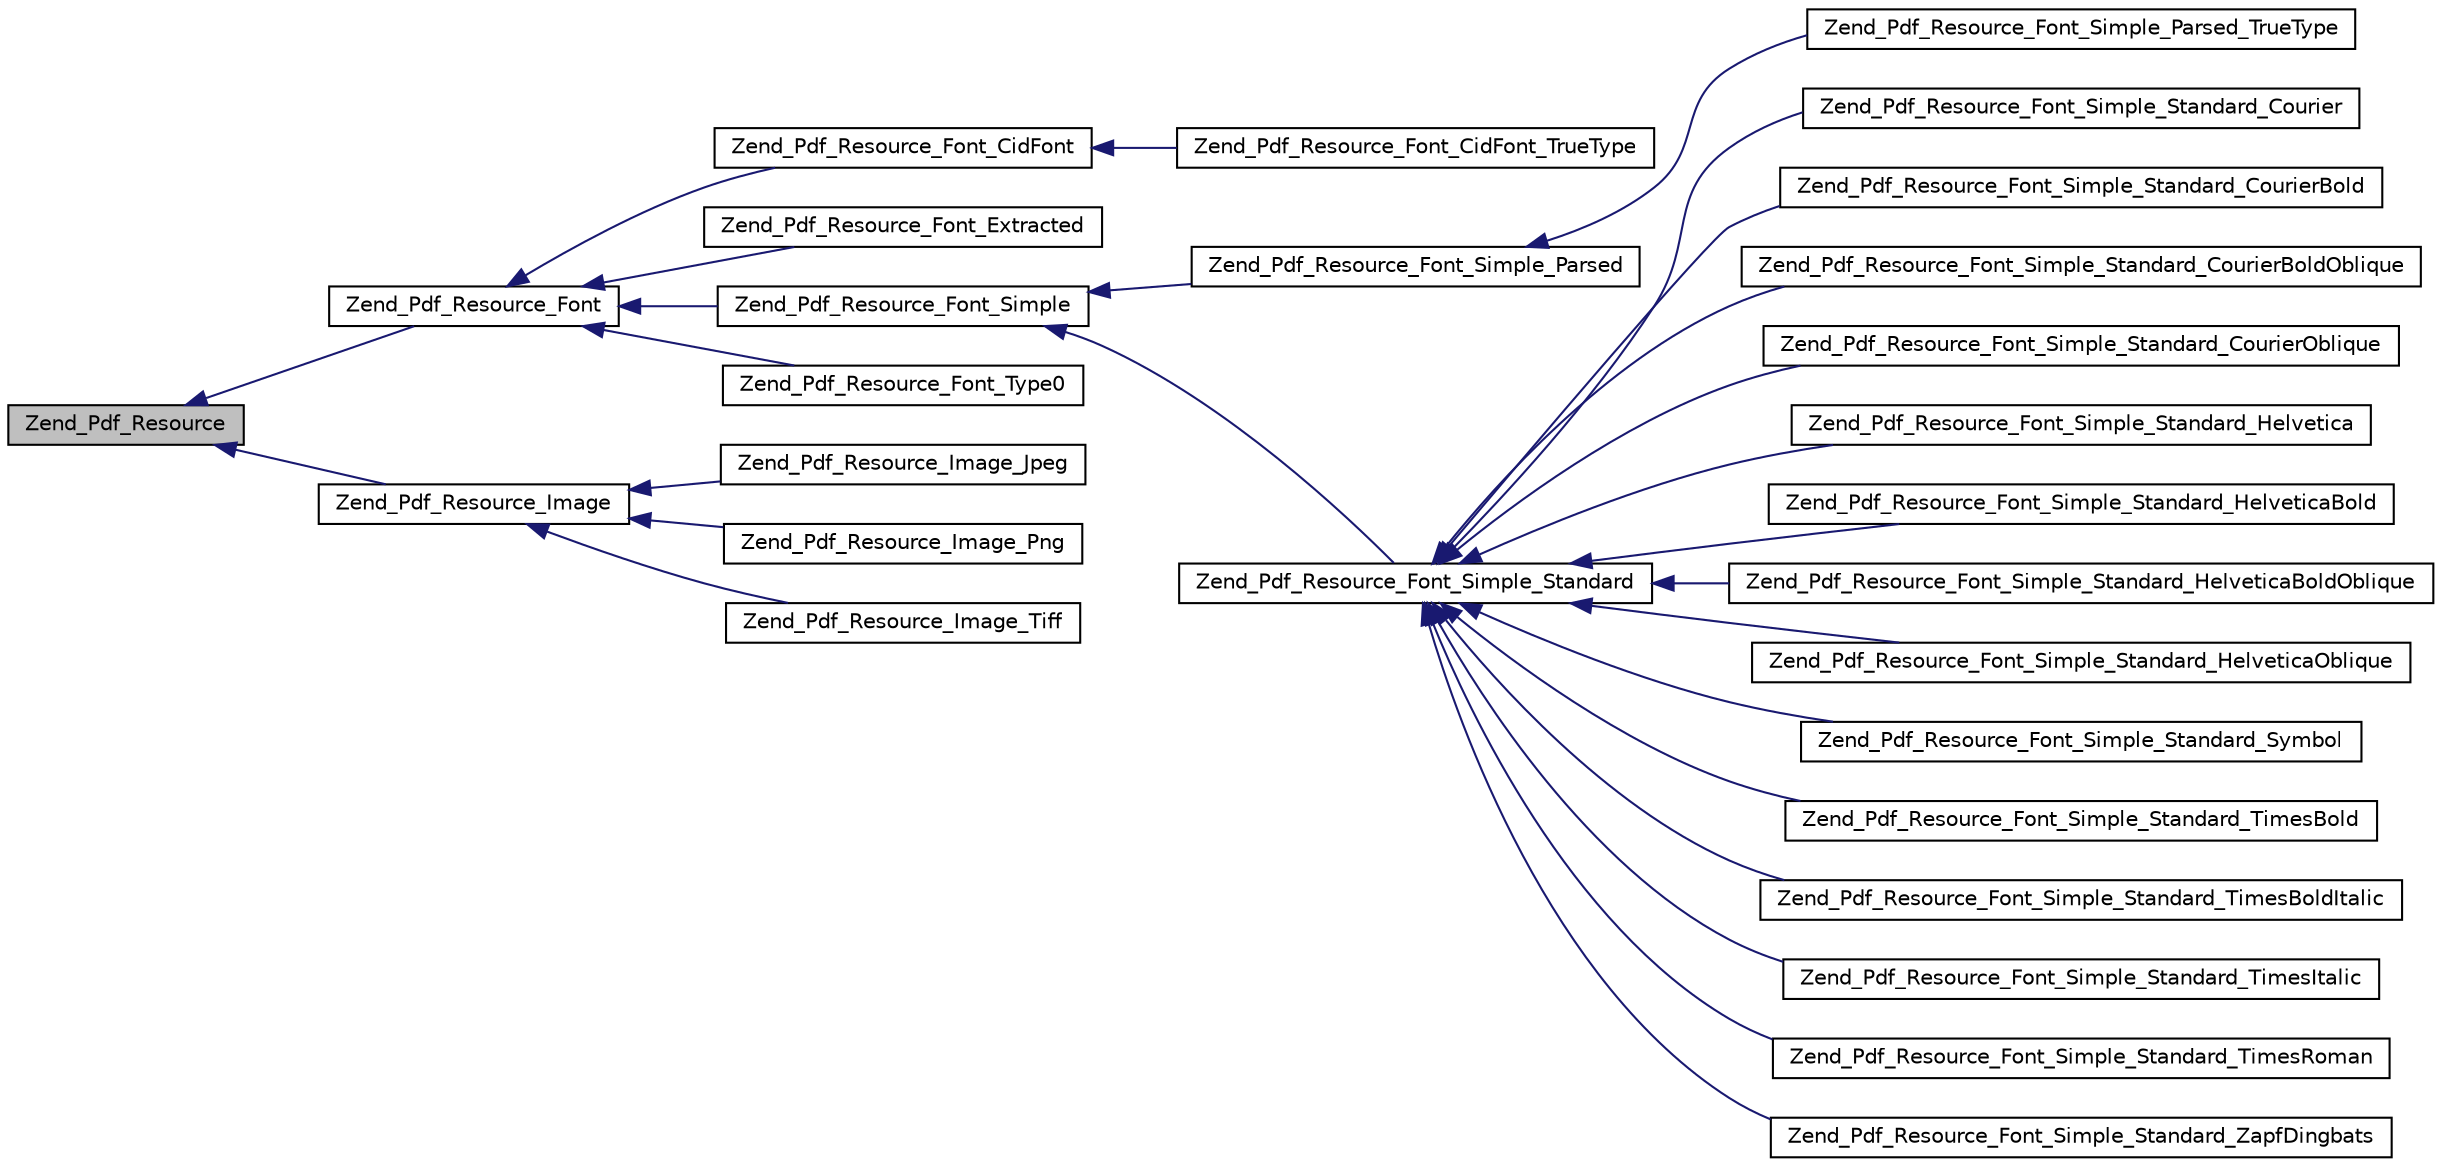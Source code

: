 digraph G
{
  edge [fontname="Helvetica",fontsize="10",labelfontname="Helvetica",labelfontsize="10"];
  node [fontname="Helvetica",fontsize="10",shape=record];
  rankdir="LR";
  Node1 [label="Zend_Pdf_Resource",height=0.2,width=0.4,color="black", fillcolor="grey75", style="filled" fontcolor="black"];
  Node1 -> Node2 [dir="back",color="midnightblue",fontsize="10",style="solid",fontname="Helvetica"];
  Node2 [label="Zend_Pdf_Resource_Font",height=0.2,width=0.4,color="black", fillcolor="white", style="filled",URL="$class_zend___pdf___resource___font.html"];
  Node2 -> Node3 [dir="back",color="midnightblue",fontsize="10",style="solid",fontname="Helvetica"];
  Node3 [label="Zend_Pdf_Resource_Font_CidFont",height=0.2,width=0.4,color="black", fillcolor="white", style="filled",URL="$class_zend___pdf___resource___font___cid_font.html"];
  Node3 -> Node4 [dir="back",color="midnightblue",fontsize="10",style="solid",fontname="Helvetica"];
  Node4 [label="Zend_Pdf_Resource_Font_CidFont_TrueType",height=0.2,width=0.4,color="black", fillcolor="white", style="filled",URL="$class_zend___pdf___resource___font___cid_font___true_type.html"];
  Node2 -> Node5 [dir="back",color="midnightblue",fontsize="10",style="solid",fontname="Helvetica"];
  Node5 [label="Zend_Pdf_Resource_Font_Extracted",height=0.2,width=0.4,color="black", fillcolor="white", style="filled",URL="$class_zend___pdf___resource___font___extracted.html"];
  Node2 -> Node6 [dir="back",color="midnightblue",fontsize="10",style="solid",fontname="Helvetica"];
  Node6 [label="Zend_Pdf_Resource_Font_Simple",height=0.2,width=0.4,color="black", fillcolor="white", style="filled",URL="$class_zend___pdf___resource___font___simple.html"];
  Node6 -> Node7 [dir="back",color="midnightblue",fontsize="10",style="solid",fontname="Helvetica"];
  Node7 [label="Zend_Pdf_Resource_Font_Simple_Parsed",height=0.2,width=0.4,color="black", fillcolor="white", style="filled",URL="$class_zend___pdf___resource___font___simple___parsed.html"];
  Node7 -> Node8 [dir="back",color="midnightblue",fontsize="10",style="solid",fontname="Helvetica"];
  Node8 [label="Zend_Pdf_Resource_Font_Simple_Parsed_TrueType",height=0.2,width=0.4,color="black", fillcolor="white", style="filled",URL="$class_zend___pdf___resource___font___simple___parsed___true_type.html"];
  Node6 -> Node9 [dir="back",color="midnightblue",fontsize="10",style="solid",fontname="Helvetica"];
  Node9 [label="Zend_Pdf_Resource_Font_Simple_Standard",height=0.2,width=0.4,color="black", fillcolor="white", style="filled",URL="$class_zend___pdf___resource___font___simple___standard.html"];
  Node9 -> Node10 [dir="back",color="midnightblue",fontsize="10",style="solid",fontname="Helvetica"];
  Node10 [label="Zend_Pdf_Resource_Font_Simple_Standard_Courier",height=0.2,width=0.4,color="black", fillcolor="white", style="filled",URL="$class_zend___pdf___resource___font___simple___standard___courier.html"];
  Node9 -> Node11 [dir="back",color="midnightblue",fontsize="10",style="solid",fontname="Helvetica"];
  Node11 [label="Zend_Pdf_Resource_Font_Simple_Standard_CourierBold",height=0.2,width=0.4,color="black", fillcolor="white", style="filled",URL="$class_zend___pdf___resource___font___simple___standard___courier_bold.html"];
  Node9 -> Node12 [dir="back",color="midnightblue",fontsize="10",style="solid",fontname="Helvetica"];
  Node12 [label="Zend_Pdf_Resource_Font_Simple_Standard_CourierBoldOblique",height=0.2,width=0.4,color="black", fillcolor="white", style="filled",URL="$class_zend___pdf___resource___font___simple___standard___courier_bold_oblique.html"];
  Node9 -> Node13 [dir="back",color="midnightblue",fontsize="10",style="solid",fontname="Helvetica"];
  Node13 [label="Zend_Pdf_Resource_Font_Simple_Standard_CourierOblique",height=0.2,width=0.4,color="black", fillcolor="white", style="filled",URL="$class_zend___pdf___resource___font___simple___standard___courier_oblique.html"];
  Node9 -> Node14 [dir="back",color="midnightblue",fontsize="10",style="solid",fontname="Helvetica"];
  Node14 [label="Zend_Pdf_Resource_Font_Simple_Standard_Helvetica",height=0.2,width=0.4,color="black", fillcolor="white", style="filled",URL="$class_zend___pdf___resource___font___simple___standard___helvetica.html"];
  Node9 -> Node15 [dir="back",color="midnightblue",fontsize="10",style="solid",fontname="Helvetica"];
  Node15 [label="Zend_Pdf_Resource_Font_Simple_Standard_HelveticaBold",height=0.2,width=0.4,color="black", fillcolor="white", style="filled",URL="$class_zend___pdf___resource___font___simple___standard___helvetica_bold.html"];
  Node9 -> Node16 [dir="back",color="midnightblue",fontsize="10",style="solid",fontname="Helvetica"];
  Node16 [label="Zend_Pdf_Resource_Font_Simple_Standard_HelveticaBoldOblique",height=0.2,width=0.4,color="black", fillcolor="white", style="filled",URL="$class_zend___pdf___resource___font___simple___standard___helvetica_bold_oblique.html"];
  Node9 -> Node17 [dir="back",color="midnightblue",fontsize="10",style="solid",fontname="Helvetica"];
  Node17 [label="Zend_Pdf_Resource_Font_Simple_Standard_HelveticaOblique",height=0.2,width=0.4,color="black", fillcolor="white", style="filled",URL="$class_zend___pdf___resource___font___simple___standard___helvetica_oblique.html"];
  Node9 -> Node18 [dir="back",color="midnightblue",fontsize="10",style="solid",fontname="Helvetica"];
  Node18 [label="Zend_Pdf_Resource_Font_Simple_Standard_Symbol",height=0.2,width=0.4,color="black", fillcolor="white", style="filled",URL="$class_zend___pdf___resource___font___simple___standard___symbol.html"];
  Node9 -> Node19 [dir="back",color="midnightblue",fontsize="10",style="solid",fontname="Helvetica"];
  Node19 [label="Zend_Pdf_Resource_Font_Simple_Standard_TimesBold",height=0.2,width=0.4,color="black", fillcolor="white", style="filled",URL="$class_zend___pdf___resource___font___simple___standard___times_bold.html"];
  Node9 -> Node20 [dir="back",color="midnightblue",fontsize="10",style="solid",fontname="Helvetica"];
  Node20 [label="Zend_Pdf_Resource_Font_Simple_Standard_TimesBoldItalic",height=0.2,width=0.4,color="black", fillcolor="white", style="filled",URL="$class_zend___pdf___resource___font___simple___standard___times_bold_italic.html"];
  Node9 -> Node21 [dir="back",color="midnightblue",fontsize="10",style="solid",fontname="Helvetica"];
  Node21 [label="Zend_Pdf_Resource_Font_Simple_Standard_TimesItalic",height=0.2,width=0.4,color="black", fillcolor="white", style="filled",URL="$class_zend___pdf___resource___font___simple___standard___times_italic.html"];
  Node9 -> Node22 [dir="back",color="midnightblue",fontsize="10",style="solid",fontname="Helvetica"];
  Node22 [label="Zend_Pdf_Resource_Font_Simple_Standard_TimesRoman",height=0.2,width=0.4,color="black", fillcolor="white", style="filled",URL="$class_zend___pdf___resource___font___simple___standard___times_roman.html"];
  Node9 -> Node23 [dir="back",color="midnightblue",fontsize="10",style="solid",fontname="Helvetica"];
  Node23 [label="Zend_Pdf_Resource_Font_Simple_Standard_ZapfDingbats",height=0.2,width=0.4,color="black", fillcolor="white", style="filled",URL="$class_zend___pdf___resource___font___simple___standard___zapf_dingbats.html"];
  Node2 -> Node24 [dir="back",color="midnightblue",fontsize="10",style="solid",fontname="Helvetica"];
  Node24 [label="Zend_Pdf_Resource_Font_Type0",height=0.2,width=0.4,color="black", fillcolor="white", style="filled",URL="$class_zend___pdf___resource___font___type0.html"];
  Node1 -> Node25 [dir="back",color="midnightblue",fontsize="10",style="solid",fontname="Helvetica"];
  Node25 [label="Zend_Pdf_Resource_Image",height=0.2,width=0.4,color="black", fillcolor="white", style="filled",URL="$class_zend___pdf___resource___image.html"];
  Node25 -> Node26 [dir="back",color="midnightblue",fontsize="10",style="solid",fontname="Helvetica"];
  Node26 [label="Zend_Pdf_Resource_Image_Jpeg",height=0.2,width=0.4,color="black", fillcolor="white", style="filled",URL="$class_zend___pdf___resource___image___jpeg.html"];
  Node25 -> Node27 [dir="back",color="midnightblue",fontsize="10",style="solid",fontname="Helvetica"];
  Node27 [label="Zend_Pdf_Resource_Image_Png",height=0.2,width=0.4,color="black", fillcolor="white", style="filled",URL="$class_zend___pdf___resource___image___png.html"];
  Node25 -> Node28 [dir="back",color="midnightblue",fontsize="10",style="solid",fontname="Helvetica"];
  Node28 [label="Zend_Pdf_Resource_Image_Tiff",height=0.2,width=0.4,color="black", fillcolor="white", style="filled",URL="$class_zend___pdf___resource___image___tiff.html"];
}
